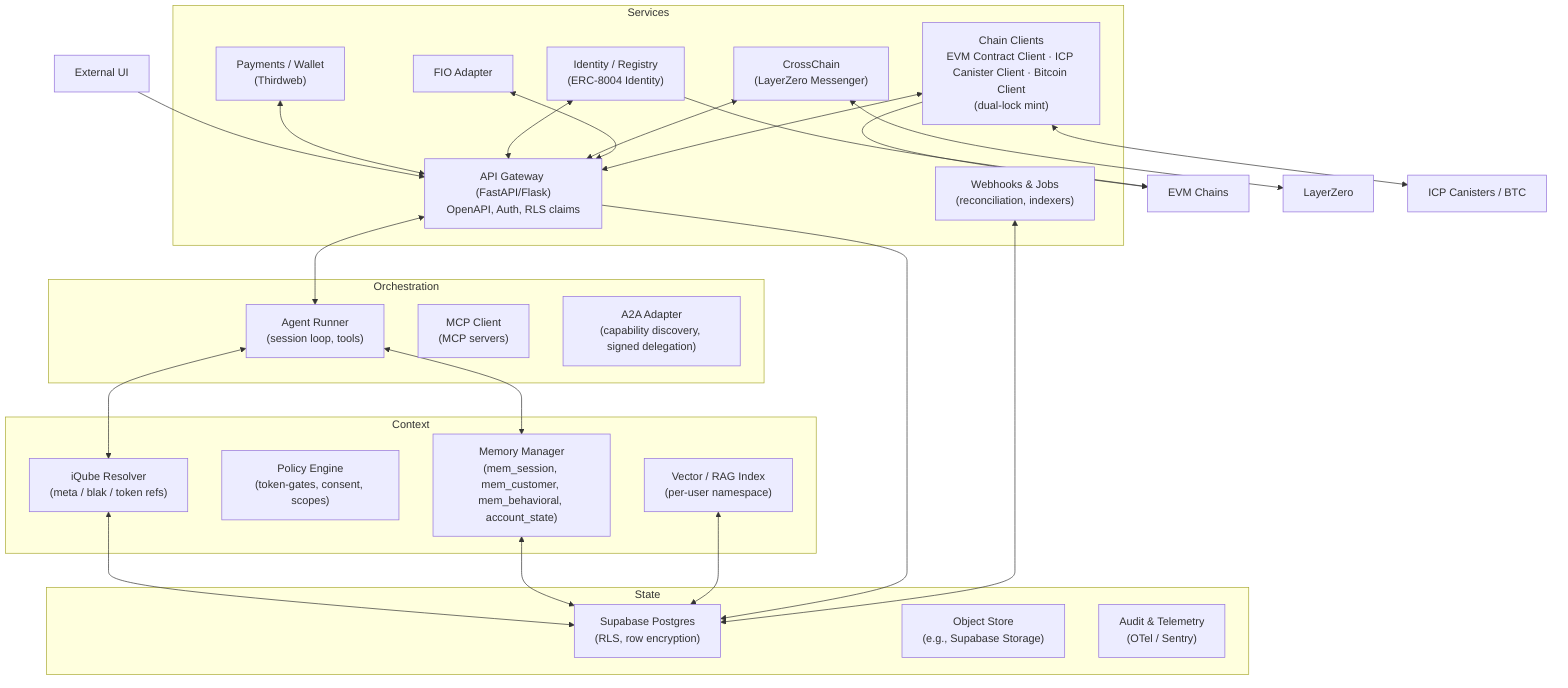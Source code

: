 flowchart TB
  subgraph Orchestration
    OR1["Agent Runner<br/>(session loop, tools)"]
    OR2["MCP Client<br/>(MCP servers)"]
    OR3["A2A Adapter<br/>(capability discovery, signed delegation)"]
  end

  subgraph Context
    CX1["iQube Resolver<br/>(meta / blak / token refs)"]
    CX2["Policy Engine<br/>(token-gates, consent, scopes)"]
    CX3["Memory Manager<br/>(mem_session, mem_customer, mem_behavioral, account_state)"]
    CX4["Vector / RAG Index<br/>(per-user namespace)"]
  end

  subgraph Services
    S1["API Gateway (FastAPI/Flask)<br/>OpenAPI, Auth, RLS claims"]
    S2["Payments / Wallet<br/>(Thirdweb)"]
    S3["Identity / Registry<br/>(ERC-8004 Identity)"]
    S4["CrossChain<br/>(LayerZero Messenger)"]
    S5["FIO Adapter"]
    S6["Chain Clients<br/>EVM Contract Client · ICP Canister Client · Bitcoin Client<br/>(dual-lock mint)"]
    S7["Webhooks & Jobs<br/>(reconciliation, indexers)"]
  end

  subgraph State
    DB["Supabase Postgres<br/>(RLS, row encryption)"]
    OBJ["Object Store<br/>(e.g., Supabase Storage)"]
    LOG["Audit & Telemetry<br/>(OTel / Sentry)"]
  end

  UI[External UI] --> S1
  S1 <--> OR1
  OR1 <--> CX1
  OR1 <--> CX3
  CX1 <--> DB
  CX3 <--> DB
  CX4 <--> DB
  S1 --> DB
  S2 <--> S1
  S3 <--> S1
  S4 <--> S1
  S5 <--> S1
  S6 <--> S1
  S7 <--> DB

  S6 --> EVM[EVM Chains]
  S4 <--> LZ[LayerZero]
  S6 <--> ICP[ICP Canisters / BTC]
  S3 --> EVM